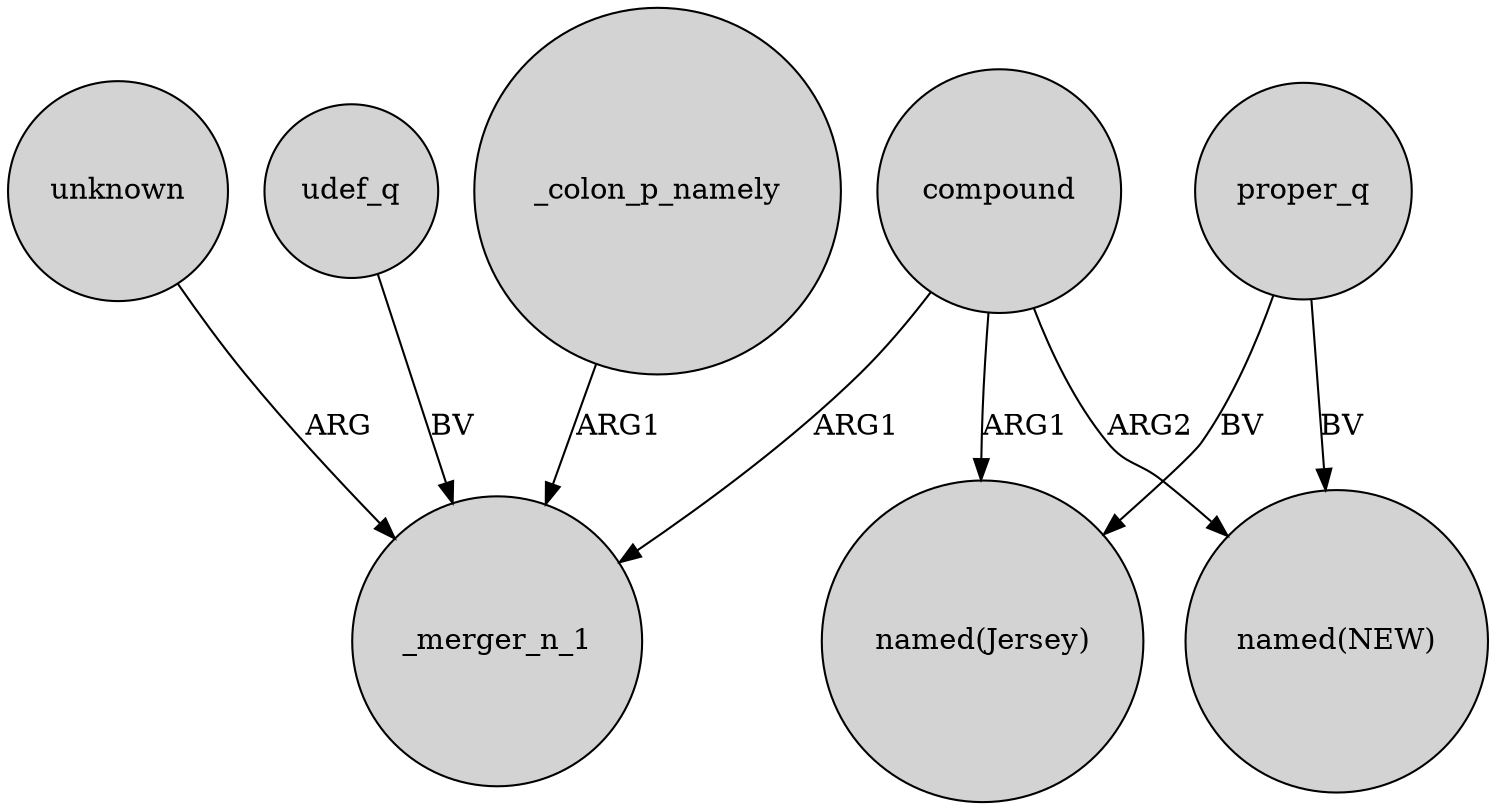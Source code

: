 digraph {
	node [shape=circle style=filled]
	unknown -> _merger_n_1 [label=ARG]
	proper_q -> "named(NEW)" [label=BV]
	compound -> "named(Jersey)" [label=ARG1]
	compound -> _merger_n_1 [label=ARG1]
	udef_q -> _merger_n_1 [label=BV]
	_colon_p_namely -> _merger_n_1 [label=ARG1]
	compound -> "named(NEW)" [label=ARG2]
	proper_q -> "named(Jersey)" [label=BV]
}
